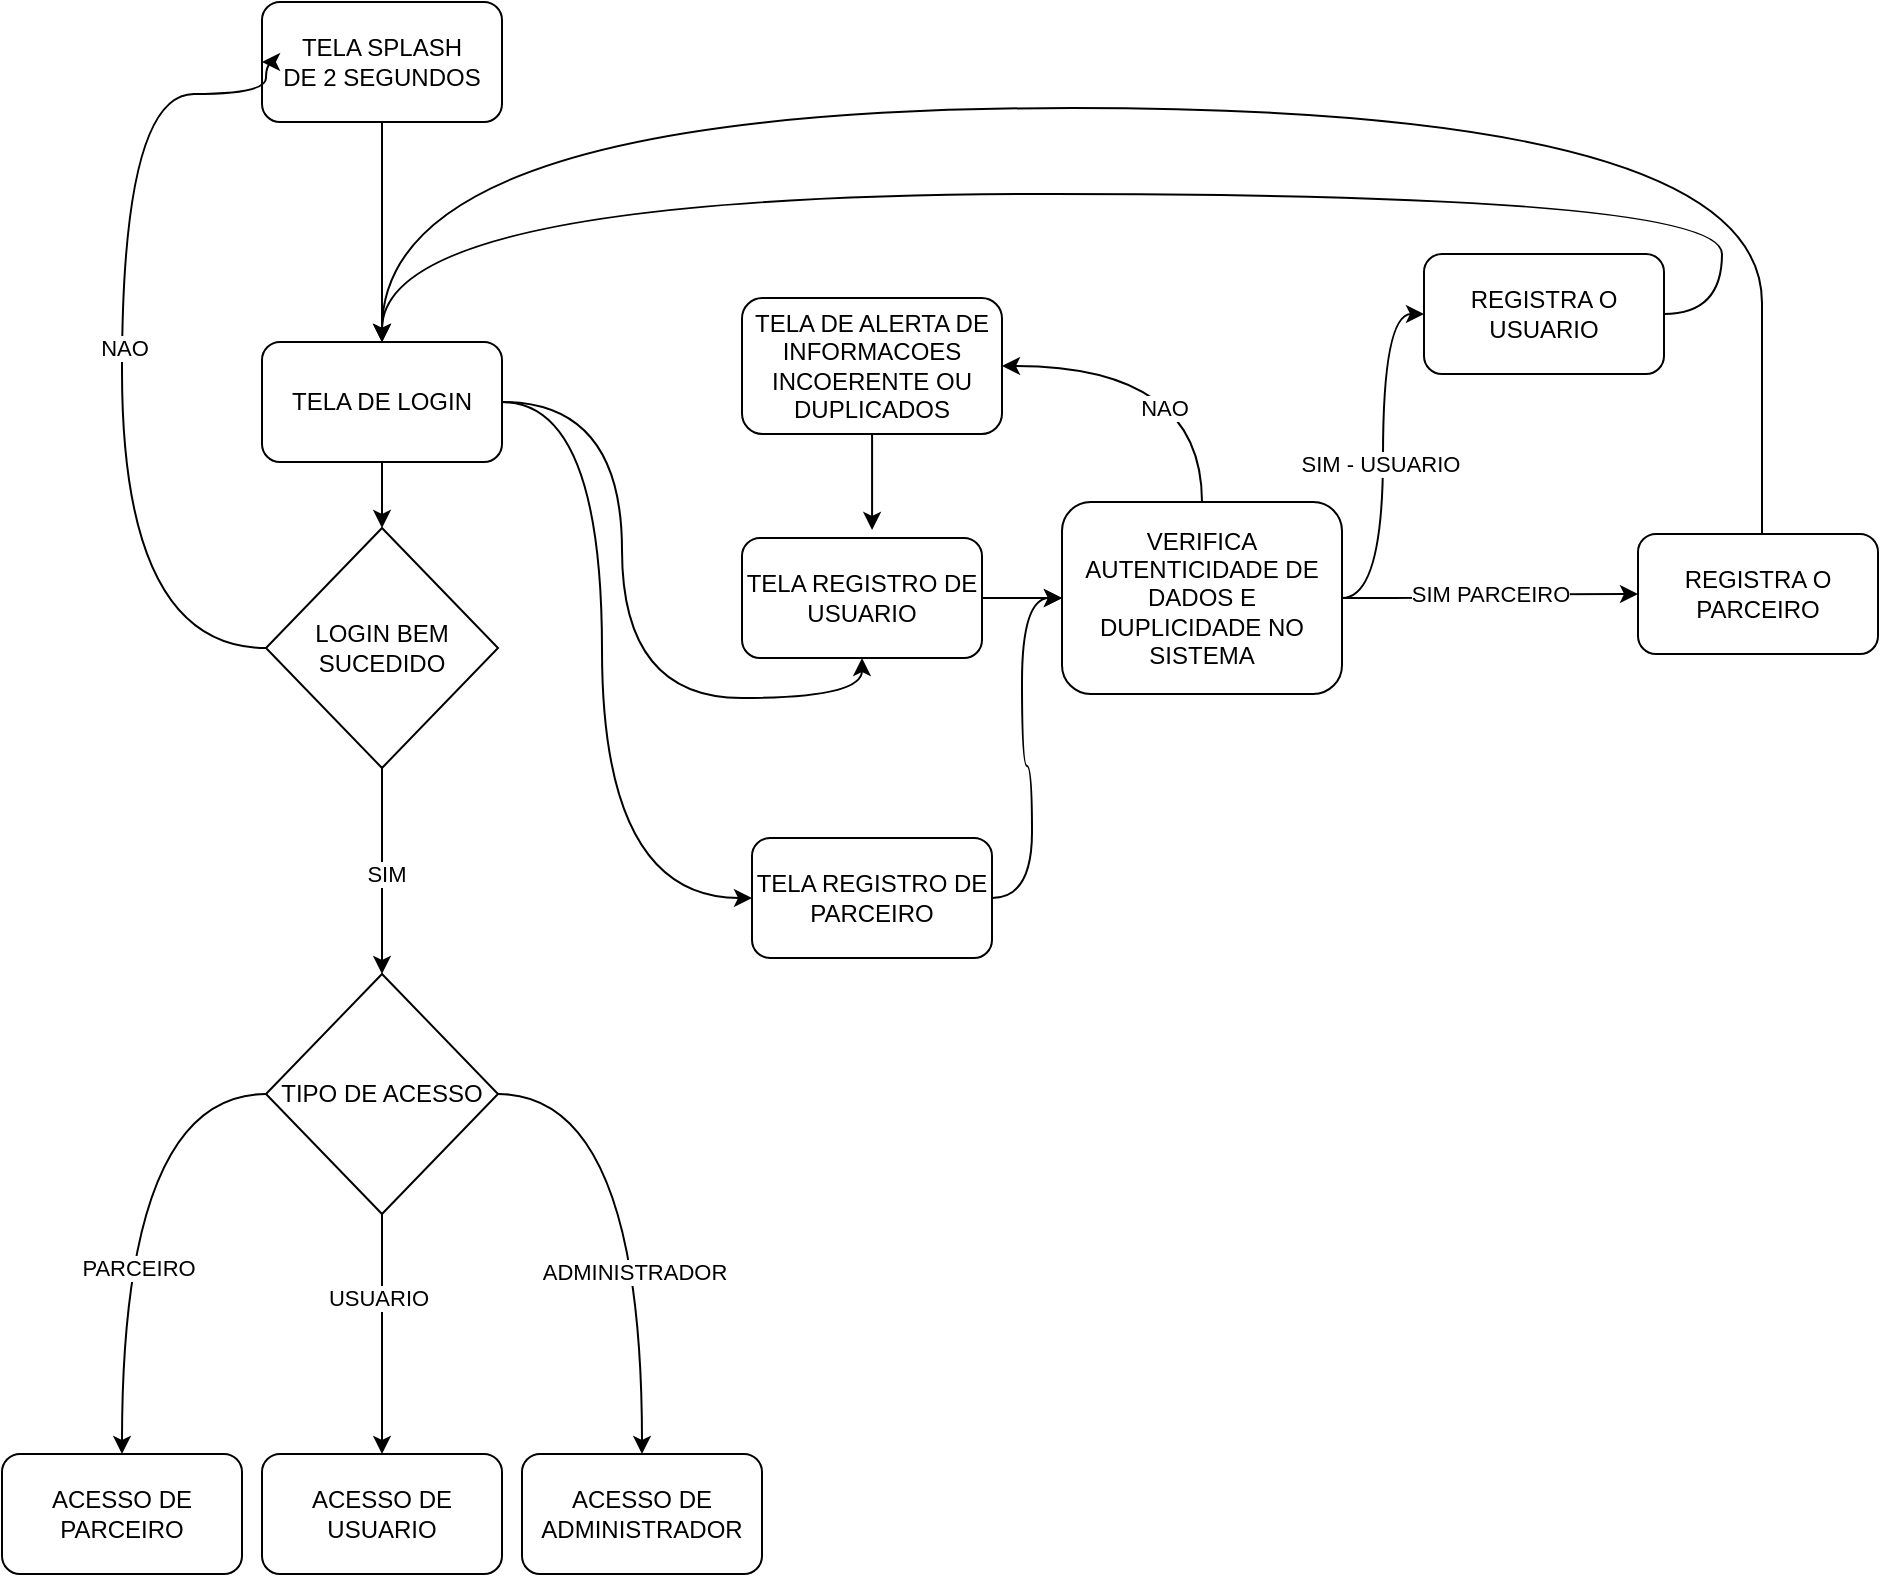 <mxfile version="28.1.0">
  <diagram name="Página-1" id="O1efBhbRO4iadgnGTSjG">
    <mxGraphModel dx="2946" dy="1145" grid="0" gridSize="10" guides="0" tooltips="1" connect="1" arrows="1" fold="1" page="0" pageScale="1" pageWidth="827" pageHeight="1169" math="0" shadow="0">
      <root>
        <mxCell id="0" />
        <mxCell id="1" parent="0" />
        <mxCell id="AndDtn1YZ-2R93wTxXNc-4" style="edgeStyle=orthogonalEdgeStyle;rounded=0;orthogonalLoop=1;jettySize=auto;html=1;entryX=0.5;entryY=0;entryDx=0;entryDy=0;" edge="1" parent="1" source="AndDtn1YZ-2R93wTxXNc-1" target="AndDtn1YZ-2R93wTxXNc-2">
          <mxGeometry relative="1" as="geometry" />
        </mxCell>
        <mxCell id="AndDtn1YZ-2R93wTxXNc-1" value="TELA SPLASH&lt;div&gt;DE 2 SEGUNDOS&lt;/div&gt;" style="rounded=1;whiteSpace=wrap;html=1;" vertex="1" parent="1">
          <mxGeometry x="280" y="54" width="120" height="60" as="geometry" />
        </mxCell>
        <mxCell id="AndDtn1YZ-2R93wTxXNc-6" style="edgeStyle=orthogonalEdgeStyle;rounded=0;orthogonalLoop=1;jettySize=auto;html=1;entryX=0.5;entryY=0;entryDx=0;entryDy=0;" edge="1" parent="1" source="AndDtn1YZ-2R93wTxXNc-2" target="AndDtn1YZ-2R93wTxXNc-5">
          <mxGeometry relative="1" as="geometry" />
        </mxCell>
        <mxCell id="AndDtn1YZ-2R93wTxXNc-50" style="edgeStyle=orthogonalEdgeStyle;curved=1;rounded=0;orthogonalLoop=1;jettySize=auto;html=1;entryX=0.5;entryY=1;entryDx=0;entryDy=0;" edge="1" parent="1" source="AndDtn1YZ-2R93wTxXNc-2" target="AndDtn1YZ-2R93wTxXNc-18">
          <mxGeometry relative="1" as="geometry" />
        </mxCell>
        <mxCell id="AndDtn1YZ-2R93wTxXNc-60" style="edgeStyle=orthogonalEdgeStyle;curved=1;rounded=0;orthogonalLoop=1;jettySize=auto;html=1;entryX=0;entryY=0.5;entryDx=0;entryDy=0;" edge="1" parent="1" source="AndDtn1YZ-2R93wTxXNc-2" target="AndDtn1YZ-2R93wTxXNc-49">
          <mxGeometry relative="1" as="geometry">
            <Array as="points">
              <mxPoint x="450" y="254" />
              <mxPoint x="450" y="502" />
            </Array>
          </mxGeometry>
        </mxCell>
        <mxCell id="AndDtn1YZ-2R93wTxXNc-2" value="TELA DE LOGIN" style="rounded=1;whiteSpace=wrap;html=1;" vertex="1" parent="1">
          <mxGeometry x="280" y="224" width="120" height="60" as="geometry" />
        </mxCell>
        <mxCell id="AndDtn1YZ-2R93wTxXNc-29" style="edgeStyle=orthogonalEdgeStyle;curved=1;rounded=0;orthogonalLoop=1;jettySize=auto;html=1;entryX=0;entryY=0.5;entryDx=0;entryDy=0;" edge="1" parent="1" source="AndDtn1YZ-2R93wTxXNc-5" target="AndDtn1YZ-2R93wTxXNc-1">
          <mxGeometry relative="1" as="geometry">
            <Array as="points">
              <mxPoint x="210" y="377" />
              <mxPoint x="210" y="100" />
              <mxPoint x="282" y="100" />
            </Array>
          </mxGeometry>
        </mxCell>
        <mxCell id="AndDtn1YZ-2R93wTxXNc-30" value="NAO" style="edgeLabel;html=1;align=center;verticalAlign=middle;resizable=0;points=[];" vertex="1" connectable="0" parent="AndDtn1YZ-2R93wTxXNc-29">
          <mxGeometry x="0.012" y="-1" relative="1" as="geometry">
            <mxPoint as="offset" />
          </mxGeometry>
        </mxCell>
        <mxCell id="AndDtn1YZ-2R93wTxXNc-40" style="edgeStyle=orthogonalEdgeStyle;curved=1;rounded=0;orthogonalLoop=1;jettySize=auto;html=1;entryX=0.5;entryY=0;entryDx=0;entryDy=0;" edge="1" parent="1" source="AndDtn1YZ-2R93wTxXNc-5" target="AndDtn1YZ-2R93wTxXNc-33">
          <mxGeometry relative="1" as="geometry" />
        </mxCell>
        <mxCell id="AndDtn1YZ-2R93wTxXNc-56" value="SIM" style="edgeLabel;html=1;align=center;verticalAlign=middle;resizable=0;points=[];" vertex="1" connectable="0" parent="AndDtn1YZ-2R93wTxXNc-40">
          <mxGeometry x="0.019" y="2" relative="1" as="geometry">
            <mxPoint as="offset" />
          </mxGeometry>
        </mxCell>
        <mxCell id="AndDtn1YZ-2R93wTxXNc-5" value="LOGIN BEM SUCEDIDO" style="rhombus;whiteSpace=wrap;html=1;" vertex="1" parent="1">
          <mxGeometry x="282" y="317" width="116" height="120" as="geometry" />
        </mxCell>
        <mxCell id="AndDtn1YZ-2R93wTxXNc-7" value="ACESSO DE USUARIO" style="rounded=1;whiteSpace=wrap;html=1;" vertex="1" parent="1">
          <mxGeometry x="280" y="780" width="120" height="60" as="geometry" />
        </mxCell>
        <mxCell id="AndDtn1YZ-2R93wTxXNc-9" value="ACESSO DE ADMINISTRADOR" style="rounded=1;whiteSpace=wrap;html=1;" vertex="1" parent="1">
          <mxGeometry x="410" y="780" width="120" height="60" as="geometry" />
        </mxCell>
        <mxCell id="AndDtn1YZ-2R93wTxXNc-42" style="edgeStyle=orthogonalEdgeStyle;curved=1;rounded=0;orthogonalLoop=1;jettySize=auto;html=1;entryX=0;entryY=0.5;entryDx=0;entryDy=0;" edge="1" parent="1" source="AndDtn1YZ-2R93wTxXNc-18" target="AndDtn1YZ-2R93wTxXNc-41">
          <mxGeometry relative="1" as="geometry" />
        </mxCell>
        <mxCell id="AndDtn1YZ-2R93wTxXNc-18" value="TELA REGISTRO DE USUARIO" style="rounded=1;whiteSpace=wrap;html=1;" vertex="1" parent="1">
          <mxGeometry x="520" y="322" width="120" height="60" as="geometry" />
        </mxCell>
        <mxCell id="AndDtn1YZ-2R93wTxXNc-20" value="ACESSO DE PARCEIRO" style="rounded=1;whiteSpace=wrap;html=1;" vertex="1" parent="1">
          <mxGeometry x="150" y="780" width="120" height="60" as="geometry" />
        </mxCell>
        <mxCell id="AndDtn1YZ-2R93wTxXNc-34" style="edgeStyle=orthogonalEdgeStyle;curved=1;rounded=0;orthogonalLoop=1;jettySize=auto;html=1;entryX=0.5;entryY=0;entryDx=0;entryDy=0;" edge="1" parent="1" source="AndDtn1YZ-2R93wTxXNc-33" target="AndDtn1YZ-2R93wTxXNc-20">
          <mxGeometry relative="1" as="geometry" />
        </mxCell>
        <mxCell id="AndDtn1YZ-2R93wTxXNc-37" value="PARCEIRO" style="edgeLabel;html=1;align=center;verticalAlign=middle;resizable=0;points=[];" vertex="1" connectable="0" parent="AndDtn1YZ-2R93wTxXNc-34">
          <mxGeometry x="0.256" y="8" relative="1" as="geometry">
            <mxPoint as="offset" />
          </mxGeometry>
        </mxCell>
        <mxCell id="AndDtn1YZ-2R93wTxXNc-35" style="edgeStyle=orthogonalEdgeStyle;curved=1;rounded=0;orthogonalLoop=1;jettySize=auto;html=1;entryX=0.5;entryY=0;entryDx=0;entryDy=0;" edge="1" parent="1" source="AndDtn1YZ-2R93wTxXNc-33" target="AndDtn1YZ-2R93wTxXNc-7">
          <mxGeometry relative="1" as="geometry" />
        </mxCell>
        <mxCell id="AndDtn1YZ-2R93wTxXNc-38" value="USUARIO" style="edgeLabel;html=1;align=center;verticalAlign=middle;resizable=0;points=[];" vertex="1" connectable="0" parent="AndDtn1YZ-2R93wTxXNc-35">
          <mxGeometry x="-0.299" y="-2" relative="1" as="geometry">
            <mxPoint as="offset" />
          </mxGeometry>
        </mxCell>
        <mxCell id="AndDtn1YZ-2R93wTxXNc-36" style="edgeStyle=orthogonalEdgeStyle;curved=1;rounded=0;orthogonalLoop=1;jettySize=auto;html=1;entryX=0.5;entryY=0;entryDx=0;entryDy=0;" edge="1" parent="1" source="AndDtn1YZ-2R93wTxXNc-33" target="AndDtn1YZ-2R93wTxXNc-9">
          <mxGeometry relative="1" as="geometry" />
        </mxCell>
        <mxCell id="AndDtn1YZ-2R93wTxXNc-39" value="ADMINISTRADOR" style="edgeLabel;html=1;align=center;verticalAlign=middle;resizable=0;points=[];" vertex="1" connectable="0" parent="AndDtn1YZ-2R93wTxXNc-36">
          <mxGeometry x="0.278" y="-4" relative="1" as="geometry">
            <mxPoint as="offset" />
          </mxGeometry>
        </mxCell>
        <mxCell id="AndDtn1YZ-2R93wTxXNc-33" value="TIPO DE ACESSO" style="rhombus;whiteSpace=wrap;html=1;" vertex="1" parent="1">
          <mxGeometry x="282" y="540" width="116" height="120" as="geometry" />
        </mxCell>
        <mxCell id="AndDtn1YZ-2R93wTxXNc-44" style="edgeStyle=orthogonalEdgeStyle;curved=1;rounded=0;orthogonalLoop=1;jettySize=auto;html=1;entryX=0;entryY=0.5;entryDx=0;entryDy=0;" edge="1" parent="1" source="AndDtn1YZ-2R93wTxXNc-41" target="AndDtn1YZ-2R93wTxXNc-43">
          <mxGeometry relative="1" as="geometry" />
        </mxCell>
        <mxCell id="AndDtn1YZ-2R93wTxXNc-57" value="SIM - USUARIO" style="edgeLabel;html=1;align=center;verticalAlign=middle;resizable=0;points=[];" vertex="1" connectable="0" parent="AndDtn1YZ-2R93wTxXNc-44">
          <mxGeometry x="-0.039" y="2" relative="1" as="geometry">
            <mxPoint as="offset" />
          </mxGeometry>
        </mxCell>
        <mxCell id="AndDtn1YZ-2R93wTxXNc-47" style="edgeStyle=orthogonalEdgeStyle;curved=1;rounded=0;orthogonalLoop=1;jettySize=auto;html=1;entryX=1;entryY=0.5;entryDx=0;entryDy=0;" edge="1" parent="1" source="AndDtn1YZ-2R93wTxXNc-41" target="AndDtn1YZ-2R93wTxXNc-46">
          <mxGeometry relative="1" as="geometry">
            <Array as="points">
              <mxPoint x="750" y="236" />
            </Array>
          </mxGeometry>
        </mxCell>
        <mxCell id="AndDtn1YZ-2R93wTxXNc-59" value="NAO" style="edgeLabel;html=1;align=center;verticalAlign=middle;resizable=0;points=[];" vertex="1" connectable="0" parent="AndDtn1YZ-2R93wTxXNc-47">
          <mxGeometry x="-0.439" y="19" relative="1" as="geometry">
            <mxPoint as="offset" />
          </mxGeometry>
        </mxCell>
        <mxCell id="AndDtn1YZ-2R93wTxXNc-53" style="edgeStyle=orthogonalEdgeStyle;curved=1;rounded=0;orthogonalLoop=1;jettySize=auto;html=1;entryX=0;entryY=0.5;entryDx=0;entryDy=0;" edge="1" parent="1" source="AndDtn1YZ-2R93wTxXNc-41" target="AndDtn1YZ-2R93wTxXNc-52">
          <mxGeometry relative="1" as="geometry" />
        </mxCell>
        <mxCell id="AndDtn1YZ-2R93wTxXNc-58" value="SIM PARCEIRO" style="edgeLabel;html=1;align=center;verticalAlign=middle;resizable=0;points=[];" vertex="1" connectable="0" parent="AndDtn1YZ-2R93wTxXNc-53">
          <mxGeometry x="-0.023" y="2" relative="1" as="geometry">
            <mxPoint as="offset" />
          </mxGeometry>
        </mxCell>
        <mxCell id="AndDtn1YZ-2R93wTxXNc-41" value="VERIFICA AUTENTICIDADE DE DADOS E DUPLICIDADE NO SISTEMA" style="rounded=1;whiteSpace=wrap;html=1;" vertex="1" parent="1">
          <mxGeometry x="680" y="304" width="140" height="96" as="geometry" />
        </mxCell>
        <mxCell id="AndDtn1YZ-2R93wTxXNc-54" style="edgeStyle=orthogonalEdgeStyle;curved=1;rounded=0;orthogonalLoop=1;jettySize=auto;html=1;entryX=0.5;entryY=0;entryDx=0;entryDy=0;" edge="1" parent="1" source="AndDtn1YZ-2R93wTxXNc-43" target="AndDtn1YZ-2R93wTxXNc-2">
          <mxGeometry relative="1" as="geometry">
            <Array as="points">
              <mxPoint x="1010" y="150" />
              <mxPoint x="340" y="150" />
            </Array>
          </mxGeometry>
        </mxCell>
        <mxCell id="AndDtn1YZ-2R93wTxXNc-43" value="REGISTRA O USUARIO" style="rounded=1;whiteSpace=wrap;html=1;" vertex="1" parent="1">
          <mxGeometry x="861" y="180" width="120" height="60" as="geometry" />
        </mxCell>
        <mxCell id="AndDtn1YZ-2R93wTxXNc-46" value="TELA DE ALERTA DE INFORMACOES INCOERENTE OU DUPLICADOS" style="rounded=1;whiteSpace=wrap;html=1;" vertex="1" parent="1">
          <mxGeometry x="520" y="202" width="130" height="68" as="geometry" />
        </mxCell>
        <mxCell id="AndDtn1YZ-2R93wTxXNc-48" style="edgeStyle=orthogonalEdgeStyle;curved=1;rounded=0;orthogonalLoop=1;jettySize=auto;html=1;entryX=0.542;entryY=-0.067;entryDx=0;entryDy=0;entryPerimeter=0;" edge="1" parent="1" source="AndDtn1YZ-2R93wTxXNc-46" target="AndDtn1YZ-2R93wTxXNc-18">
          <mxGeometry relative="1" as="geometry" />
        </mxCell>
        <mxCell id="AndDtn1YZ-2R93wTxXNc-51" style="edgeStyle=orthogonalEdgeStyle;curved=1;rounded=0;orthogonalLoop=1;jettySize=auto;html=1;entryX=0;entryY=0.5;entryDx=0;entryDy=0;" edge="1" parent="1" source="AndDtn1YZ-2R93wTxXNc-49" target="AndDtn1YZ-2R93wTxXNc-41">
          <mxGeometry relative="1" as="geometry" />
        </mxCell>
        <mxCell id="AndDtn1YZ-2R93wTxXNc-49" value="TELA REGISTRO DE PARCEIRO" style="rounded=1;whiteSpace=wrap;html=1;" vertex="1" parent="1">
          <mxGeometry x="525" y="472" width="120" height="60" as="geometry" />
        </mxCell>
        <mxCell id="AndDtn1YZ-2R93wTxXNc-55" style="edgeStyle=orthogonalEdgeStyle;curved=1;rounded=0;orthogonalLoop=1;jettySize=auto;html=1;entryX=0.5;entryY=0;entryDx=0;entryDy=0;" edge="1" parent="1" source="AndDtn1YZ-2R93wTxXNc-52" target="AndDtn1YZ-2R93wTxXNc-2">
          <mxGeometry relative="1" as="geometry">
            <Array as="points">
              <mxPoint x="1030" y="302" />
              <mxPoint x="1030" y="107" />
              <mxPoint x="340" y="107" />
            </Array>
          </mxGeometry>
        </mxCell>
        <mxCell id="AndDtn1YZ-2R93wTxXNc-52" value="REGISTRA O PARCEIRO" style="rounded=1;whiteSpace=wrap;html=1;" vertex="1" parent="1">
          <mxGeometry x="968" y="320" width="120" height="60" as="geometry" />
        </mxCell>
      </root>
    </mxGraphModel>
  </diagram>
</mxfile>
